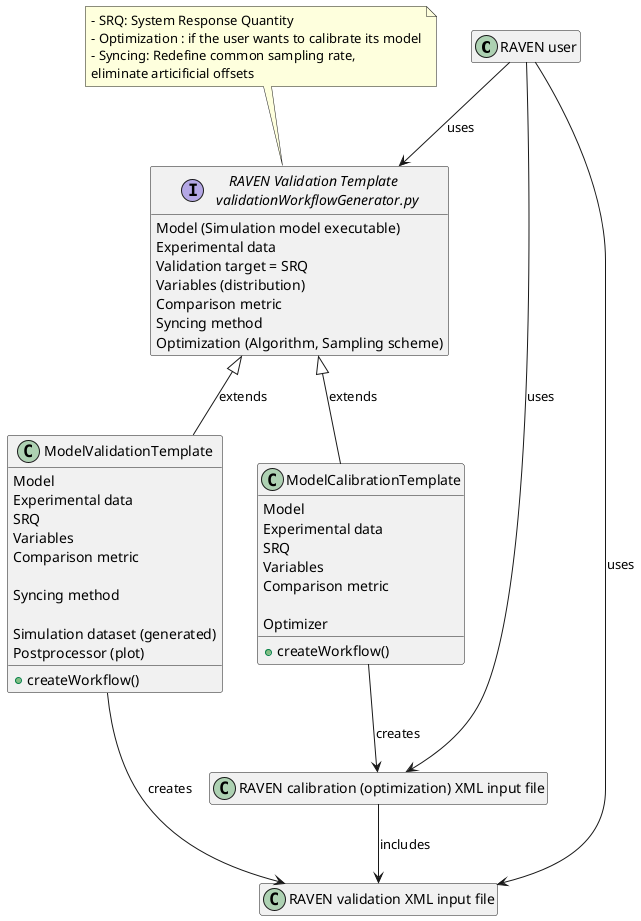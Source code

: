 @startuml RAVEN Validation template factory 


together {
class "RAVEN user" as client

interface "RAVEN Validation Template \n validationWorkflowGenerator.py" as template{
    {field} Model (Simulation model executable)
    Experimental data
    {field} Validation target = SRQ
    {field} Variables (distribution) 
    Comparison metric
    Syncing method
    {field} Optimization (Algorithm, Sampling scheme)
}

note top of template
        - SRQ: System Response Quantity
        - Optimization : if the user wants to calibrate its model
        - Syncing: Redefine common sampling rate, 
        eliminate articificial offsets
end note
}

together {
    class ModelValidationTemplate {
        Model 
        Experimental data
        SRQ
        Variables
        Comparison metric 

        Syncing method

        {field} Simulation dataset (generated)
        {field} Postprocessor (plot)
        
        + createWorkflow()
    }

    class ModelCalibrationTemplate {
        Model 
        Experimental data
        SRQ
        Variables
        Comparison metric 

        Optimizer 
        + createWorkflow()
    }

}

together {
class "RAVEN validation XML input file" as val 
class "RAVEN calibration (optimization) XML input file" as cal 
}
hide empty members


template <|-- ModelValidationTemplate : extends
template <|-- ModelCalibrationTemplate : extends

client --> template : uses
client --> val : uses
client --> cal: uses
ModelValidationTemplate --> val : creates
ModelCalibrationTemplate --> cal : creates
cal --> val: includes


@enduml